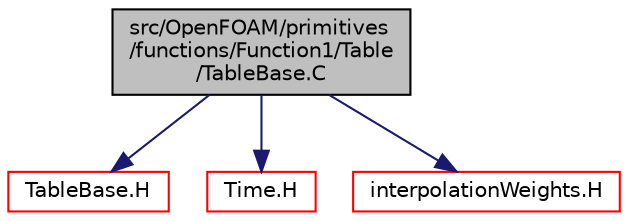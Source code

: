 digraph "src/OpenFOAM/primitives/functions/Function1/Table/TableBase.C"
{
  bgcolor="transparent";
  edge [fontname="Helvetica",fontsize="10",labelfontname="Helvetica",labelfontsize="10"];
  node [fontname="Helvetica",fontsize="10",shape=record];
  Node1 [label="src/OpenFOAM/primitives\l/functions/Function1/Table\l/TableBase.C",height=0.2,width=0.4,color="black", fillcolor="grey75", style="filled", fontcolor="black"];
  Node1 -> Node2 [color="midnightblue",fontsize="10",style="solid",fontname="Helvetica"];
  Node2 [label="TableBase.H",height=0.2,width=0.4,color="red",URL="$a09040.html"];
  Node1 -> Node3 [color="midnightblue",fontsize="10",style="solid",fontname="Helvetica"];
  Node3 [label="Time.H",height=0.2,width=0.4,color="red",URL="$a08037.html"];
  Node1 -> Node4 [color="midnightblue",fontsize="10",style="solid",fontname="Helvetica"];
  Node4 [label="interpolationWeights.H",height=0.2,width=0.4,color="red",URL="$a08423.html"];
}
